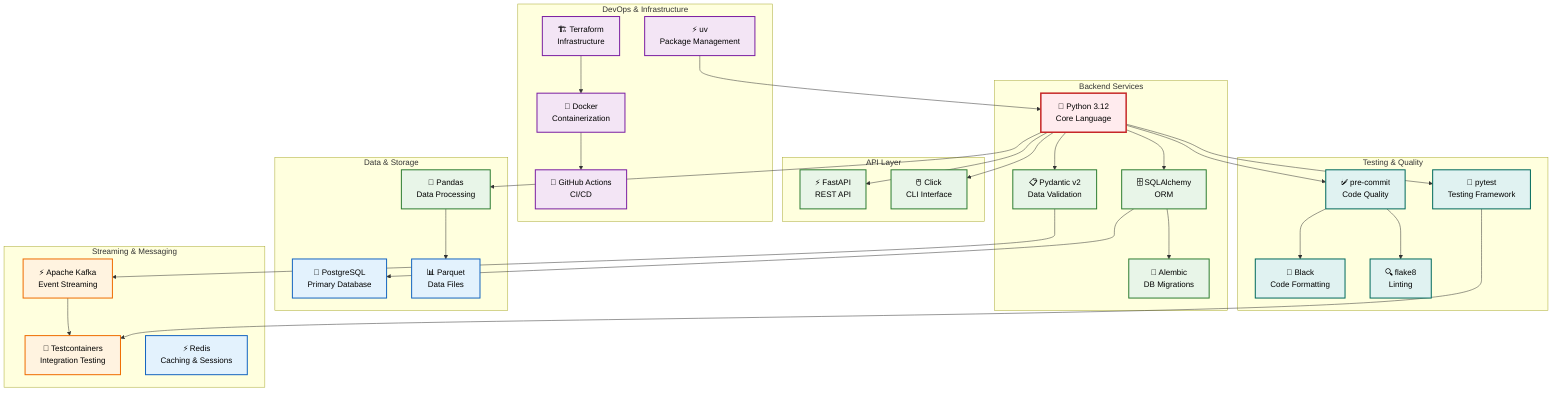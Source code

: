 graph TB
    %% Frontend/API Layer
    subgraph "API Layer"
        FASTAPI["⚡ FastAPI<br/>REST API"]
        CLICK["🖱️ Click<br/>CLI Interface"]
    end

    %% Backend Services
    subgraph "Backend Services"
        PYTHON["🐍 Python 3.12<br/>Core Language"]
        PYDANTIC["📋 Pydantic v2<br/>Data Validation"]
        SQLALCHEMY["🗄️ SQLAlchemy<br/>ORM"]
        ALEMBIC["🔄 Alembic<br/>DB Migrations"]
    end

    %% Streaming & Messaging
    subgraph "Streaming & Messaging"
        KAFKA["⚡ Apache Kafka<br/>Event Streaming"]
        TESTCONTAINERS["🐳 Testcontainers<br/>Integration Testing"]
        REDIS["⚡ Redis<br/>Caching & Sessions"]
    end

    %% Data & Storage
    subgraph "Data & Storage"
        POSTGRES["🐘 PostgreSQL<br/>Primary Database"]
        PARQUET["📊 Parquet<br/>Data Files"]
        PANDAS["🐼 Pandas<br/>Data Processing"]
    end

    %% DevOps & Infrastructure
    subgraph "DevOps & Infrastructure"
        DOCKER["🐳 Docker<br/>Containerization"]
        GITHUB["🔄 GitHub Actions<br/>CI/CD"]
        TERRAFORM["🏗️ Terraform<br/>Infrastructure"]
        UV["⚡ uv<br/>Package Management"]
    end

    %% Testing & Quality
    subgraph "Testing & Quality"
        PYTEST["🧪 pytest<br/>Testing Framework"]
        PRECOMMIT["✅ pre-commit<br/>Code Quality"]
        BLACK["🎨 Black<br/>Code Formatting"]
        FLAKE8["🔍 flake8<br/>Linting"]
    end

    %% Connections
    PYTHON --> PYDANTIC
    PYTHON --> SQLALCHEMY
    PYTHON --> FASTAPI
    PYTHON --> CLICK
    SQLALCHEMY --> ALEMBIC
    SQLALCHEMY --> POSTGRES
    PYDANTIC --> KAFKA
    KAFKA --> TESTCONTAINERS
    PYTHON --> PANDAS
    PANDAS --> PARQUET
    PYTHON --> PYTEST
    PYTEST --> TESTCONTAINERS
    PYTHON --> PRECOMMIT
    PRECOMMIT --> BLACK
    PRECOMMIT --> FLAKE8
    DOCKER --> GITHUB
    TERRAFORM --> DOCKER
    UV --> PYTHON

    %% Styling
    classDef language fill:#ffebee,stroke:#c62828,stroke-width:3px,color:#000
    classDef framework fill:#e8f5e8,stroke:#2e7d32,stroke-width:2px,color:#000
    classDef database fill:#e3f2fd,stroke:#1565c0,stroke-width:2px,color:#000
    classDef streaming fill:#fff3e0,stroke:#ef6c00,stroke-width:2px,color:#000
    classDef devops fill:#f3e5f5,stroke:#7b1fa2,stroke-width:2px,color:#000
    classDef testing fill:#e0f2f1,stroke:#00695c,stroke-width:2px,color:#000

    class PYTHON language
    class FASTAPI,CLICK,PYDANTIC,SQLALCHEMY,ALEMBIC,PANDAS framework
    class POSTGRES,PARQUET,REDIS database
    class KAFKA,TESTCONTAINERS streaming
    class DOCKER,GITHUB,TERRAFORM,UV devops
    class PYTEST,PRECOMMIT,BLACK,FLAKE8 testing